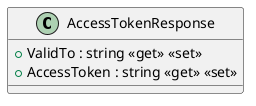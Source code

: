 @startuml
class AccessTokenResponse {
    + ValidTo : string <<get>> <<set>>
    + AccessToken : string <<get>> <<set>>
}
@enduml
